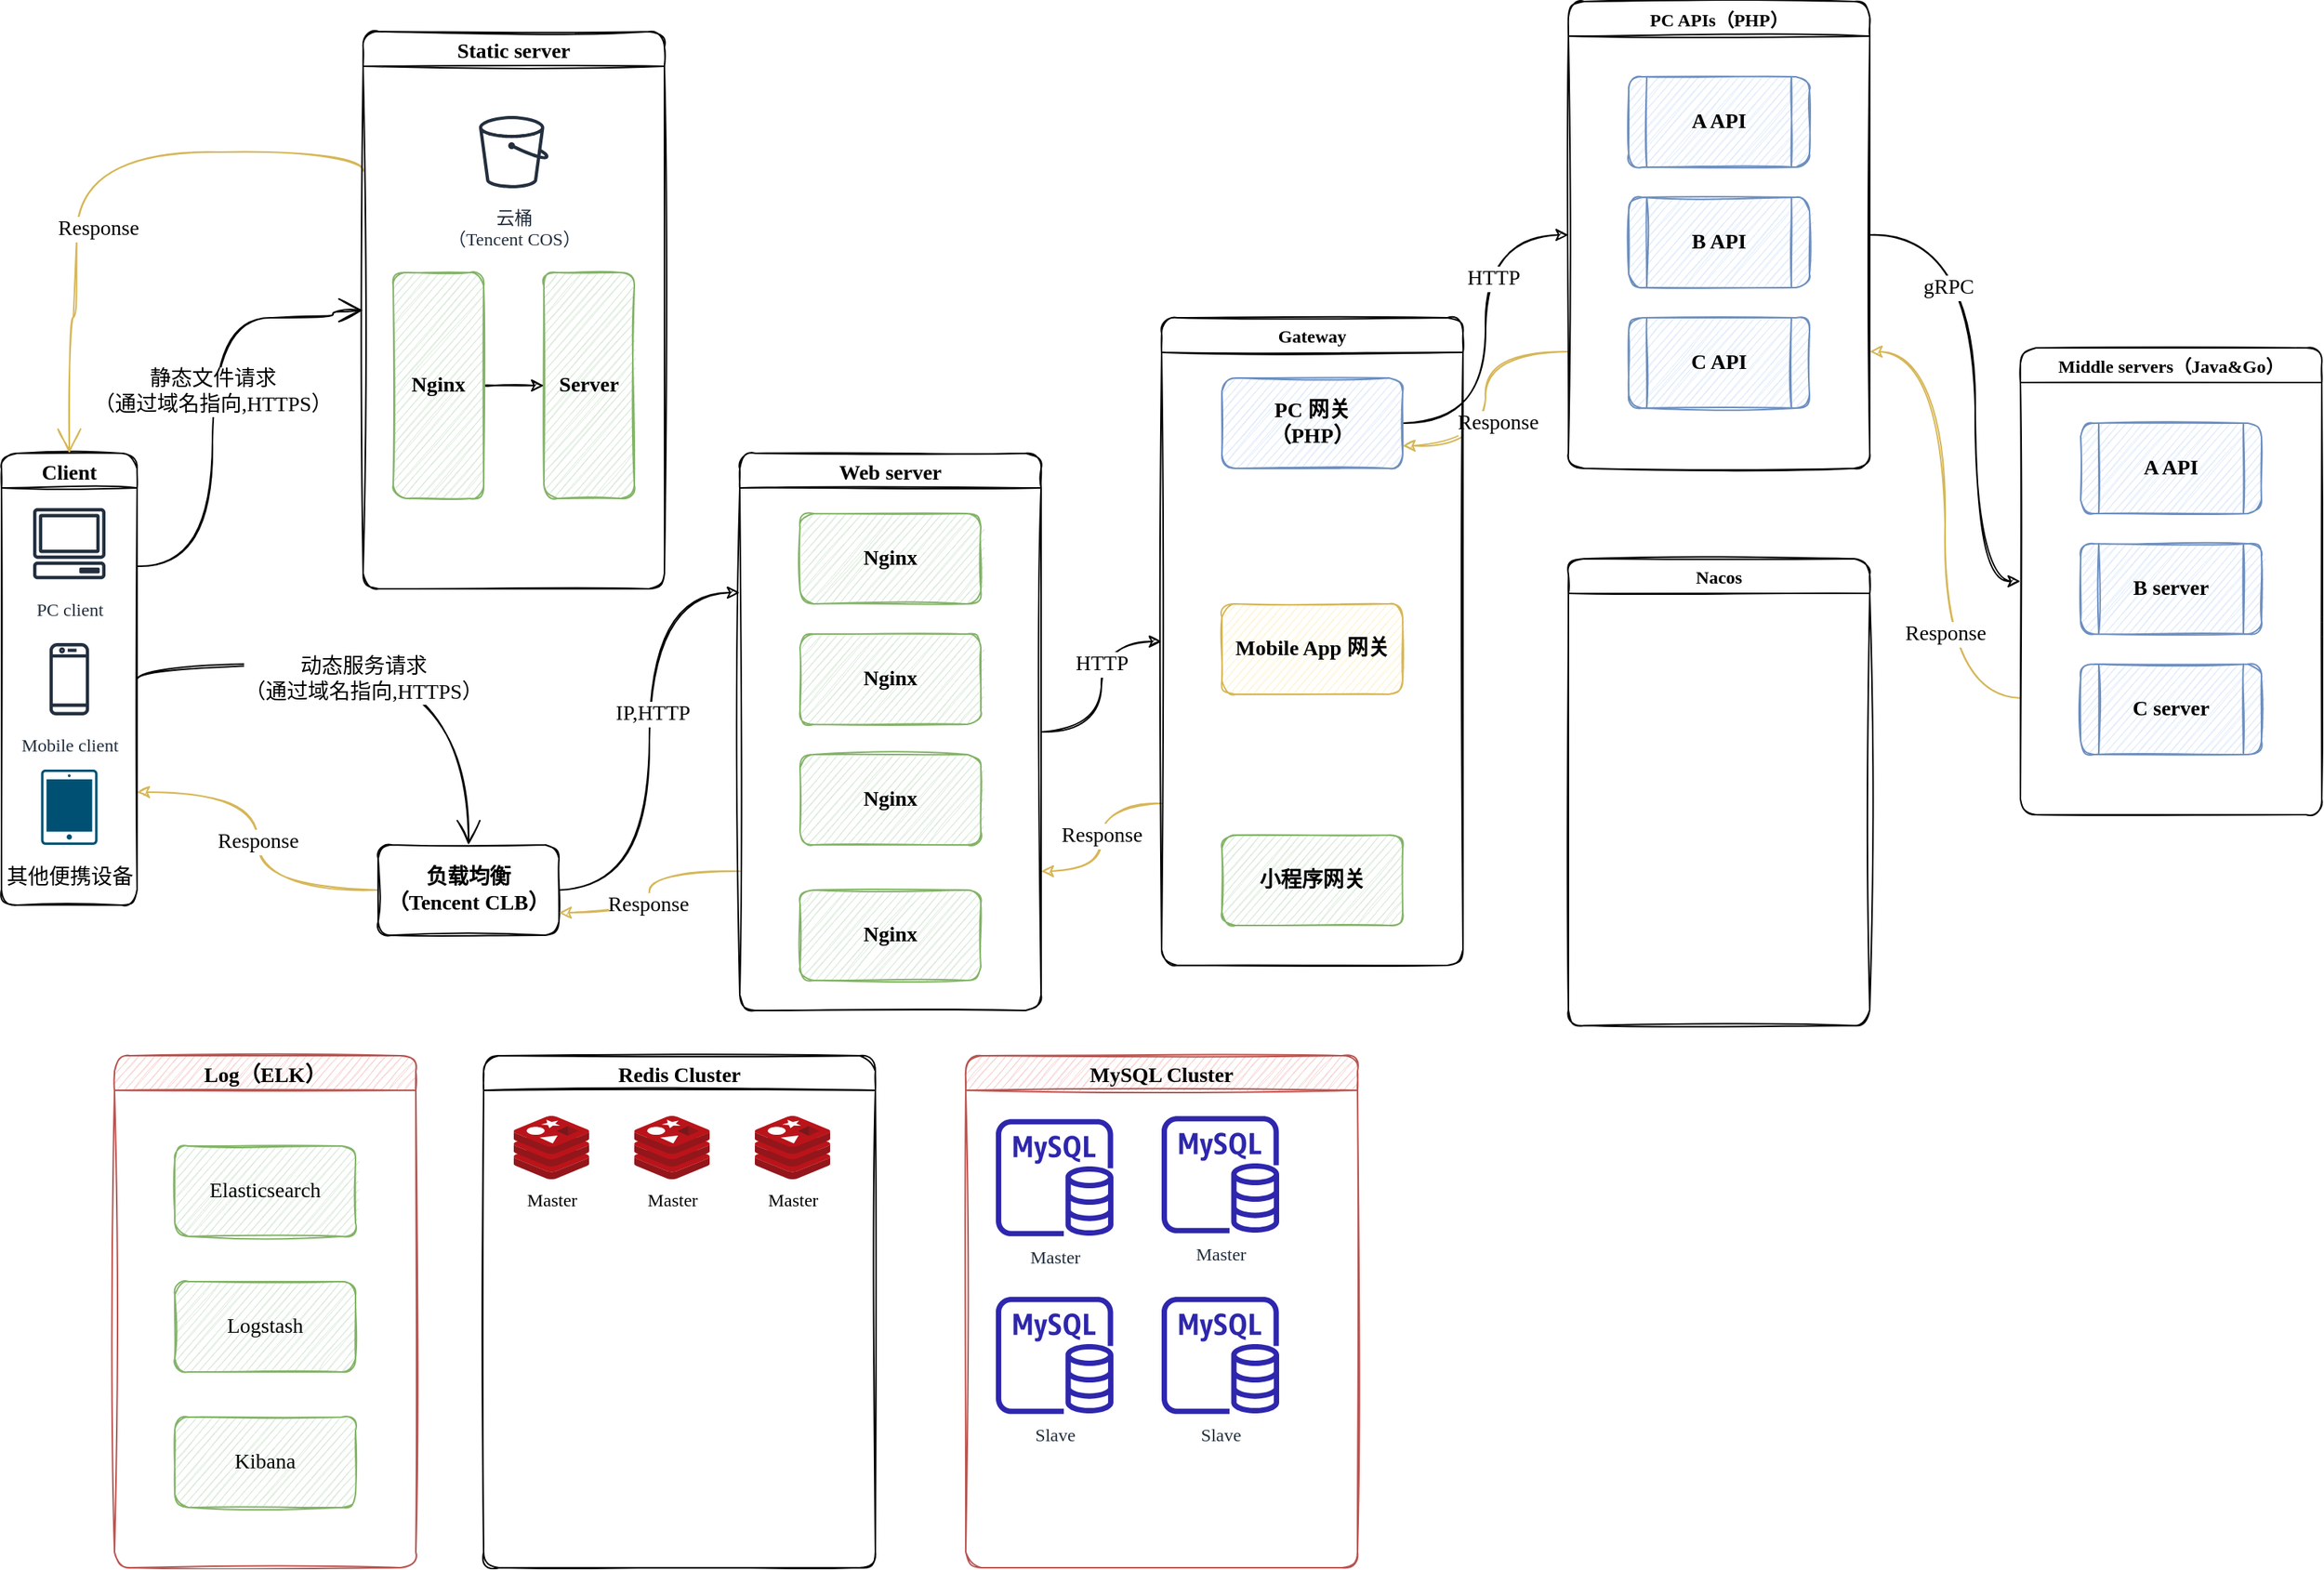 <mxfile version="20.2.2" type="github">
  <diagram id="V48ThPlOWSSbvWHUWCuM" name="Page-1">
    <mxGraphModel dx="1455" dy="906" grid="1" gridSize="10" guides="1" tooltips="1" connect="1" arrows="1" fold="1" page="1" pageScale="1" pageWidth="1654" pageHeight="1169" background="none" math="0" shadow="0">
      <root>
        <mxCell id="0" />
        <mxCell id="1" parent="0" />
        <mxCell id="Fm2oHoVELTGUY9FenmD1-29" style="edgeStyle=orthogonalEdgeStyle;curved=1;rounded=1;sketch=1;hachureGap=4;orthogonalLoop=1;jettySize=auto;html=1;exitX=1;exitY=0.25;exitDx=0;exitDy=0;fontFamily=Comic Sans MS;fontSize=14;endArrow=open;startSize=14;endSize=14;sourcePerimeterSpacing=8;targetPerimeterSpacing=8;entryX=0;entryY=0.5;entryDx=0;entryDy=0;" parent="1" source="Fm2oHoVELTGUY9FenmD1-26" target="sj_wa-iwkpLgligqgPmU-24" edge="1">
          <mxGeometry relative="1" as="geometry">
            <Array as="points">
              <mxPoint x="180" y="395" />
              <mxPoint x="180" y="230" />
              <mxPoint x="260" y="230" />
              <mxPoint x="260" y="225" />
            </Array>
          </mxGeometry>
        </mxCell>
        <mxCell id="Fm2oHoVELTGUY9FenmD1-30" value="&lt;div&gt;静态文件请求&lt;/div&gt;&lt;div&gt;（通过域名指向,HTTPS）&lt;/div&gt;" style="edgeLabel;html=1;align=center;verticalAlign=middle;resizable=0;points=[];fontSize=14;fontFamily=Comic Sans MS;" parent="Fm2oHoVELTGUY9FenmD1-29" vertex="1" connectable="0">
          <mxGeometry x="0.084" y="1" relative="1" as="geometry">
            <mxPoint x="1" y="7" as="offset" />
          </mxGeometry>
        </mxCell>
        <mxCell id="Fm2oHoVELTGUY9FenmD1-32" value="" style="edgeStyle=orthogonalEdgeStyle;curved=1;rounded=1;sketch=1;hachureGap=4;orthogonalLoop=1;jettySize=auto;html=1;fontFamily=Comic Sans MS;fontSize=14;endArrow=open;startSize=14;endSize=14;sourcePerimeterSpacing=8;targetPerimeterSpacing=8;entryX=0.5;entryY=0;entryDx=0;entryDy=0;exitX=1;exitY=0.5;exitDx=0;exitDy=0;" parent="1" source="Fm2oHoVELTGUY9FenmD1-26" target="Fm2oHoVELTGUY9FenmD1-31" edge="1">
          <mxGeometry relative="1" as="geometry">
            <Array as="points">
              <mxPoint x="130" y="460" />
              <mxPoint x="350" y="460" />
            </Array>
          </mxGeometry>
        </mxCell>
        <mxCell id="Fm2oHoVELTGUY9FenmD1-33" value="&lt;div&gt;动态服务请求&lt;/div&gt;&lt;div&gt;（通过域名指向,HTTPS）&lt;/div&gt;" style="edgeLabel;html=1;align=center;verticalAlign=middle;resizable=0;points=[];fontSize=14;fontFamily=Comic Sans MS;" parent="Fm2oHoVELTGUY9FenmD1-32" vertex="1" connectable="0">
          <mxGeometry x="-0.263" y="-3" relative="1" as="geometry">
            <mxPoint x="31" y="7" as="offset" />
          </mxGeometry>
        </mxCell>
        <mxCell id="Fm2oHoVELTGUY9FenmD1-26" value="Client" style="swimlane;rounded=1;shadow=0;glass=0;sketch=1;hachureGap=4;fontFamily=Comic Sans MS;fontSize=14;" parent="1" vertex="1">
          <mxGeometry x="40" y="320" width="90" height="300" as="geometry" />
        </mxCell>
        <mxCell id="Fm2oHoVELTGUY9FenmD1-23" value="&lt;div&gt;PC client&lt;/div&gt;" style="sketch=0;outlineConnect=0;fontColor=#232F3E;gradientColor=none;strokeColor=#232F3E;fillColor=#ffffff;dashed=0;verticalLabelPosition=bottom;verticalAlign=top;align=center;html=1;fontSize=12;fontStyle=0;aspect=fixed;shape=mxgraph.aws4.resourceIcon;resIcon=mxgraph.aws4.client;rounded=1;shadow=0;glass=0;hachureGap=4;fontFamily=Comic Sans MS;" parent="Fm2oHoVELTGUY9FenmD1-26" vertex="1">
          <mxGeometry x="15" y="30" width="60" height="60" as="geometry" />
        </mxCell>
        <mxCell id="Fm2oHoVELTGUY9FenmD1-24" value="Mobile client" style="sketch=0;outlineConnect=0;fontColor=#232F3E;gradientColor=none;strokeColor=#232F3E;fillColor=#ffffff;dashed=0;verticalLabelPosition=bottom;verticalAlign=top;align=center;html=1;fontSize=12;fontStyle=0;aspect=fixed;shape=mxgraph.aws4.resourceIcon;resIcon=mxgraph.aws4.mobile_client;rounded=1;shadow=0;glass=0;hachureGap=4;fontFamily=Comic Sans MS;" parent="Fm2oHoVELTGUY9FenmD1-26" vertex="1">
          <mxGeometry x="15" y="120" width="60" height="60" as="geometry" />
        </mxCell>
        <mxCell id="Fm2oHoVELTGUY9FenmD1-25" value="&lt;font style=&quot;font-size: 14px;&quot;&gt;其他&lt;/font&gt;&lt;font style=&quot;font-size: 14px;&quot;&gt;便携设备&lt;br&gt;&lt;/font&gt;" style="sketch=0;points=[[0.015,0.015,0],[0.985,0.015,0],[0.985,0.985,0],[0.015,0.985,0],[0.25,0,0],[0.5,0,0],[0.75,0,0],[1,0.25,0],[1,0.5,0],[1,0.75,0],[0.75,1,0],[0.5,1,0],[0.25,1,0],[0,0.75,0],[0,0.5,0],[0,0.25,0]];verticalLabelPosition=bottom;html=1;verticalAlign=top;aspect=fixed;align=center;pointerEvents=1;shape=mxgraph.cisco19.handheld;fillColor=#005073;strokeColor=none;rounded=1;shadow=0;glass=0;hachureGap=4;fontFamily=Comic Sans MS;fontSize=20;" parent="Fm2oHoVELTGUY9FenmD1-26" vertex="1">
          <mxGeometry x="26.25" y="210" width="37.5" height="50" as="geometry" />
        </mxCell>
        <mxCell id="MozJe28bIYpgg7qtjDLB-13" style="edgeStyle=orthogonalEdgeStyle;curved=1;rounded=1;sketch=1;hachureGap=4;orthogonalLoop=1;jettySize=auto;html=1;fontFamily=Comic Sans MS;fontSize=14;endArrow=open;startSize=14;endSize=14;sourcePerimeterSpacing=8;targetPerimeterSpacing=8;fillColor=#fff2cc;strokeColor=#d6b656;entryX=0.5;entryY=0;entryDx=0;entryDy=0;exitX=0;exitY=0.25;exitDx=0;exitDy=0;" parent="1" source="sj_wa-iwkpLgligqgPmU-24" edge="1" target="Fm2oHoVELTGUY9FenmD1-26">
          <mxGeometry relative="1" as="geometry">
            <mxPoint x="300" y="90" as="sourcePoint" />
            <mxPoint x="150" y="160" as="targetPoint" />
            <Array as="points">
              <mxPoint x="280" y="120" />
              <mxPoint x="90" y="120" />
              <mxPoint x="90" y="230" />
              <mxPoint x="85" y="230" />
            </Array>
          </mxGeometry>
        </mxCell>
        <mxCell id="MozJe28bIYpgg7qtjDLB-15" value="Response" style="edgeLabel;html=1;align=center;verticalAlign=middle;resizable=0;points=[];fontSize=14;fontFamily=Comic Sans MS;" parent="MozJe28bIYpgg7qtjDLB-13" vertex="1" connectable="0">
          <mxGeometry x="0.151" y="-12" relative="1" as="geometry">
            <mxPoint x="26" y="19" as="offset" />
          </mxGeometry>
        </mxCell>
        <mxCell id="sj_wa-iwkpLgligqgPmU-9" style="edgeStyle=orthogonalEdgeStyle;curved=1;sketch=1;orthogonalLoop=1;jettySize=auto;html=1;exitX=1;exitY=0.5;exitDx=0;exitDy=0;entryX=0;entryY=0.25;entryDx=0;entryDy=0;fontFamily=Comic Sans MS;" edge="1" parent="1" source="Fm2oHoVELTGUY9FenmD1-31" target="sj_wa-iwkpLgligqgPmU-12">
          <mxGeometry relative="1" as="geometry" />
        </mxCell>
        <mxCell id="sj_wa-iwkpLgligqgPmU-11" value="IP,HTTP" style="edgeLabel;html=1;align=center;verticalAlign=middle;resizable=0;points=[];fontSize=14;fontFamily=Comic Sans MS;" vertex="1" connectable="0" parent="sj_wa-iwkpLgligqgPmU-9">
          <mxGeometry x="0.116" y="-2" relative="1" as="geometry">
            <mxPoint as="offset" />
          </mxGeometry>
        </mxCell>
        <mxCell id="sj_wa-iwkpLgligqgPmU-39" value="Response" style="edgeStyle=orthogonalEdgeStyle;curved=1;sketch=1;orthogonalLoop=1;jettySize=auto;html=1;exitX=0;exitY=0.5;exitDx=0;exitDy=0;entryX=1;entryY=0.75;entryDx=0;entryDy=0;fontFamily=Comic Sans MS;fontSize=14;fillColor=#fff2cc;strokeColor=#d6b656;" edge="1" parent="1" source="Fm2oHoVELTGUY9FenmD1-31" target="Fm2oHoVELTGUY9FenmD1-26">
          <mxGeometry relative="1" as="geometry" />
        </mxCell>
        <mxCell id="Fm2oHoVELTGUY9FenmD1-31" value="&lt;div&gt;负载均衡&lt;/div&gt;&lt;div&gt;（Tencent CLB）&lt;/div&gt;" style="whiteSpace=wrap;html=1;fontSize=14;fontFamily=Comic Sans MS;fontStyle=1;startSize=23;rounded=1;shadow=0;glass=0;sketch=1;hachureGap=4;" parent="1" vertex="1">
          <mxGeometry x="290" y="580" width="120" height="60" as="geometry" />
        </mxCell>
        <mxCell id="sj_wa-iwkpLgligqgPmU-4" style="edgeStyle=orthogonalEdgeStyle;orthogonalLoop=1;jettySize=auto;html=1;entryX=0;entryY=0.5;entryDx=0;entryDy=0;fontFamily=Comic Sans MS;sketch=1;curved=1;" edge="1" parent="1" source="Fm2oHoVELTGUY9FenmD1-39" target="sj_wa-iwkpLgligqgPmU-1">
          <mxGeometry relative="1" as="geometry" />
        </mxCell>
        <mxCell id="sj_wa-iwkpLgligqgPmU-33" value="HTTP" style="edgeLabel;html=1;align=center;verticalAlign=middle;resizable=0;points=[];fontSize=14;fontFamily=Comic Sans MS;" vertex="1" connectable="0" parent="sj_wa-iwkpLgligqgPmU-4">
          <mxGeometry x="0.287" y="-5" relative="1" as="geometry">
            <mxPoint as="offset" />
          </mxGeometry>
        </mxCell>
        <mxCell id="sj_wa-iwkpLgligqgPmU-29" style="edgeStyle=orthogonalEdgeStyle;curved=1;sketch=1;orthogonalLoop=1;jettySize=auto;html=1;exitX=1;exitY=0.5;exitDx=0;exitDy=0;entryX=0;entryY=0.5;entryDx=0;entryDy=0;fontFamily=Comic Sans MS;fontSize=14;" edge="1" parent="1" source="sj_wa-iwkpLgligqgPmU-1" target="sj_wa-iwkpLgligqgPmU-20">
          <mxGeometry relative="1" as="geometry">
            <Array as="points">
              <mxPoint x="1350" y="175" />
              <mxPoint x="1350" y="405" />
            </Array>
          </mxGeometry>
        </mxCell>
        <mxCell id="sj_wa-iwkpLgligqgPmU-32" value="gRPC" style="edgeLabel;html=1;align=center;verticalAlign=middle;resizable=0;points=[];fontSize=14;fontFamily=Comic Sans MS;" vertex="1" connectable="0" parent="sj_wa-iwkpLgligqgPmU-29">
          <mxGeometry x="-0.368" y="-18" relative="1" as="geometry">
            <mxPoint as="offset" />
          </mxGeometry>
        </mxCell>
        <mxCell id="sj_wa-iwkpLgligqgPmU-35" style="edgeStyle=orthogonalEdgeStyle;curved=1;sketch=1;orthogonalLoop=1;jettySize=auto;html=1;exitX=0;exitY=0.75;exitDx=0;exitDy=0;entryX=1;entryY=0.75;entryDx=0;entryDy=0;fontFamily=Comic Sans MS;fontSize=14;fillColor=#fff2cc;strokeColor=#d6b656;" edge="1" parent="1" source="sj_wa-iwkpLgligqgPmU-1" target="Fm2oHoVELTGUY9FenmD1-39">
          <mxGeometry relative="1" as="geometry" />
        </mxCell>
        <mxCell id="sj_wa-iwkpLgligqgPmU-36" value="Response" style="edgeLabel;html=1;align=center;verticalAlign=middle;resizable=0;points=[];fontSize=14;fontFamily=Comic Sans MS;" vertex="1" connectable="0" parent="sj_wa-iwkpLgligqgPmU-35">
          <mxGeometry x="-0.206" y="8" relative="1" as="geometry">
            <mxPoint y="34" as="offset" />
          </mxGeometry>
        </mxCell>
        <mxCell id="sj_wa-iwkpLgligqgPmU-1" value="PC APIs（PHP）" style="swimlane;swimlaneFillColor=none;sketch=1;fontFamily=Comic Sans MS;rounded=1;" vertex="1" parent="1">
          <mxGeometry x="1080" y="20" width="200" height="310" as="geometry" />
        </mxCell>
        <mxCell id="Fm2oHoVELTGUY9FenmD1-45" value="A API" style="shape=process;whiteSpace=wrap;html=1;backgroundOutline=1;fontSize=14;fontFamily=Comic Sans MS;fillColor=#dae8fc;strokeColor=#6c8ebf;fontStyle=1;startSize=23;rounded=1;shadow=0;glass=0;sketch=1;hachureGap=4;" parent="sj_wa-iwkpLgligqgPmU-1" vertex="1">
          <mxGeometry x="40" y="50" width="120" height="60" as="geometry" />
        </mxCell>
        <mxCell id="MozJe28bIYpgg7qtjDLB-4" value="B API" style="shape=process;whiteSpace=wrap;html=1;backgroundOutline=1;fontSize=14;fontFamily=Comic Sans MS;fillColor=#dae8fc;strokeColor=#6c8ebf;fontStyle=1;startSize=23;rounded=1;shadow=0;glass=0;sketch=1;hachureGap=4;" parent="sj_wa-iwkpLgligqgPmU-1" vertex="1">
          <mxGeometry x="40" y="130" width="120" height="60" as="geometry" />
        </mxCell>
        <mxCell id="MozJe28bIYpgg7qtjDLB-7" value="C API" style="shape=process;whiteSpace=wrap;html=1;backgroundOutline=1;fontSize=14;fontFamily=Comic Sans MS;fillColor=#dae8fc;strokeColor=#6c8ebf;fontStyle=1;startSize=23;rounded=1;shadow=0;glass=0;sketch=1;hachureGap=4;" parent="sj_wa-iwkpLgligqgPmU-1" vertex="1">
          <mxGeometry x="40" y="210" width="120" height="60" as="geometry" />
        </mxCell>
        <mxCell id="sj_wa-iwkpLgligqgPmU-37" style="edgeStyle=orthogonalEdgeStyle;curved=1;sketch=1;orthogonalLoop=1;jettySize=auto;html=1;exitX=0;exitY=0.75;exitDx=0;exitDy=0;entryX=1;entryY=0.75;entryDx=0;entryDy=0;fontFamily=Comic Sans MS;fontSize=14;fillColor=#fff2cc;strokeColor=#d6b656;" edge="1" parent="1" source="sj_wa-iwkpLgligqgPmU-5" target="sj_wa-iwkpLgligqgPmU-12">
          <mxGeometry relative="1" as="geometry" />
        </mxCell>
        <mxCell id="sj_wa-iwkpLgligqgPmU-38" value="Response" style="edgeLabel;html=1;align=center;verticalAlign=middle;resizable=0;points=[];fontSize=14;fontFamily=Comic Sans MS;" vertex="1" connectable="0" parent="sj_wa-iwkpLgligqgPmU-37">
          <mxGeometry x="-0.163" y="6" relative="1" as="geometry">
            <mxPoint x="-6" y="9" as="offset" />
          </mxGeometry>
        </mxCell>
        <mxCell id="sj_wa-iwkpLgligqgPmU-5" value="Gateway" style="swimlane;rounded=1;sketch=1;fontFamily=Comic Sans MS;" vertex="1" parent="1">
          <mxGeometry x="810" y="230" width="200" height="430" as="geometry" />
        </mxCell>
        <mxCell id="Fm2oHoVELTGUY9FenmD1-39" value="&lt;div&gt;PC 网关&lt;/div&gt;&lt;div&gt;（PHP）&lt;br&gt;&lt;/div&gt;" style="whiteSpace=wrap;html=1;fontSize=14;fontFamily=Comic Sans MS;fontStyle=1;startSize=23;rounded=1;shadow=0;glass=0;sketch=1;hachureGap=4;fillColor=#dae8fc;strokeColor=#6c8ebf;" parent="sj_wa-iwkpLgligqgPmU-5" vertex="1">
          <mxGeometry x="40" y="40" width="120" height="60" as="geometry" />
        </mxCell>
        <mxCell id="Fm2oHoVELTGUY9FenmD1-41" value="Mobile App 网关" style="whiteSpace=wrap;html=1;fontSize=14;fontFamily=Comic Sans MS;fontStyle=1;startSize=23;rounded=1;shadow=0;glass=0;sketch=1;hachureGap=4;fillColor=#fff2cc;strokeColor=#d6b656;" parent="sj_wa-iwkpLgligqgPmU-5" vertex="1">
          <mxGeometry x="40" y="190" width="120" height="60" as="geometry" />
        </mxCell>
        <mxCell id="Fm2oHoVELTGUY9FenmD1-43" value="小程序网关" style="whiteSpace=wrap;html=1;fontSize=14;fontFamily=Comic Sans MS;fontStyle=1;startSize=23;rounded=1;shadow=0;glass=0;sketch=1;hachureGap=4;fillColor=#d5e8d4;strokeColor=#82b366;" parent="sj_wa-iwkpLgligqgPmU-5" vertex="1">
          <mxGeometry x="40" y="343.5" width="120" height="60" as="geometry" />
        </mxCell>
        <mxCell id="sj_wa-iwkpLgligqgPmU-17" style="edgeStyle=orthogonalEdgeStyle;curved=1;sketch=1;orthogonalLoop=1;jettySize=auto;html=1;exitX=0;exitY=0.75;exitDx=0;exitDy=0;entryX=1;entryY=0.75;entryDx=0;entryDy=0;fontFamily=Comic Sans MS;fontSize=14;fillColor=#fff2cc;strokeColor=#d6b656;" edge="1" parent="1" source="sj_wa-iwkpLgligqgPmU-12" target="Fm2oHoVELTGUY9FenmD1-31">
          <mxGeometry relative="1" as="geometry" />
        </mxCell>
        <mxCell id="sj_wa-iwkpLgligqgPmU-18" value="Response" style="edgeLabel;html=1;align=center;verticalAlign=middle;resizable=0;points=[];fontSize=14;fontFamily=Comic Sans MS;" vertex="1" connectable="0" parent="sj_wa-iwkpLgligqgPmU-17">
          <mxGeometry x="0.113" y="-1" relative="1" as="geometry">
            <mxPoint as="offset" />
          </mxGeometry>
        </mxCell>
        <mxCell id="sj_wa-iwkpLgligqgPmU-19" value="" style="edgeStyle=orthogonalEdgeStyle;curved=1;sketch=1;orthogonalLoop=1;jettySize=auto;html=1;fontFamily=Comic Sans MS;fontSize=14;entryX=0;entryY=0.5;entryDx=0;entryDy=0;" edge="1" parent="1" source="sj_wa-iwkpLgligqgPmU-12" target="sj_wa-iwkpLgligqgPmU-5">
          <mxGeometry relative="1" as="geometry">
            <mxPoint x="740" y="270" as="targetPoint" />
          </mxGeometry>
        </mxCell>
        <mxCell id="sj_wa-iwkpLgligqgPmU-34" value="HTTP" style="edgeLabel;html=1;align=center;verticalAlign=middle;resizable=0;points=[];fontSize=14;fontFamily=Comic Sans MS;" vertex="1" connectable="0" parent="sj_wa-iwkpLgligqgPmU-19">
          <mxGeometry x="0.16" y="-5" relative="1" as="geometry">
            <mxPoint x="-5" y="-4" as="offset" />
          </mxGeometry>
        </mxCell>
        <mxCell id="sj_wa-iwkpLgligqgPmU-12" value="Web server" style="swimlane;rounded=1;sketch=1;fontFamily=Comic Sans MS;fontSize=14;" vertex="1" parent="1">
          <mxGeometry x="530" y="320" width="200" height="370" as="geometry" />
        </mxCell>
        <mxCell id="sj_wa-iwkpLgligqgPmU-13" value="Nginx" style="whiteSpace=wrap;html=1;fontSize=14;fontFamily=Comic Sans MS;fontStyle=1;startSize=23;rounded=1;shadow=0;glass=0;sketch=1;hachureGap=4;fillColor=#d5e8d4;strokeColor=#82b366;" vertex="1" parent="sj_wa-iwkpLgligqgPmU-12">
          <mxGeometry x="40" y="40" width="120" height="60" as="geometry" />
        </mxCell>
        <mxCell id="sj_wa-iwkpLgligqgPmU-14" value="Nginx" style="whiteSpace=wrap;html=1;fontSize=14;fontFamily=Comic Sans MS;fontStyle=1;startSize=23;rounded=1;shadow=0;glass=0;sketch=1;hachureGap=4;fillColor=#d5e8d4;strokeColor=#82b366;" vertex="1" parent="sj_wa-iwkpLgligqgPmU-12">
          <mxGeometry x="40" y="120" width="120" height="60" as="geometry" />
        </mxCell>
        <mxCell id="sj_wa-iwkpLgligqgPmU-15" value="Nginx" style="whiteSpace=wrap;html=1;fontSize=14;fontFamily=Comic Sans MS;fontStyle=1;startSize=23;rounded=1;shadow=0;glass=0;sketch=1;hachureGap=4;fillColor=#d5e8d4;strokeColor=#82b366;" vertex="1" parent="sj_wa-iwkpLgligqgPmU-12">
          <mxGeometry x="40" y="200" width="120" height="60" as="geometry" />
        </mxCell>
        <mxCell id="sj_wa-iwkpLgligqgPmU-16" value="Nginx" style="whiteSpace=wrap;html=1;fontSize=14;fontFamily=Comic Sans MS;fontStyle=1;startSize=23;rounded=1;shadow=0;glass=0;sketch=1;hachureGap=4;fillColor=#d5e8d4;strokeColor=#82b366;" vertex="1" parent="sj_wa-iwkpLgligqgPmU-12">
          <mxGeometry x="40" y="290" width="120" height="60" as="geometry" />
        </mxCell>
        <mxCell id="sj_wa-iwkpLgligqgPmU-30" style="edgeStyle=orthogonalEdgeStyle;curved=1;sketch=1;orthogonalLoop=1;jettySize=auto;html=1;exitX=0;exitY=0.75;exitDx=0;exitDy=0;entryX=1;entryY=0.75;entryDx=0;entryDy=0;fontFamily=Comic Sans MS;fontSize=14;fillColor=#fff2cc;strokeColor=#d6b656;" edge="1" parent="1" source="sj_wa-iwkpLgligqgPmU-20" target="sj_wa-iwkpLgligqgPmU-1">
          <mxGeometry relative="1" as="geometry" />
        </mxCell>
        <mxCell id="sj_wa-iwkpLgligqgPmU-31" value="Response" style="edgeLabel;html=1;align=center;verticalAlign=middle;resizable=0;points=[];fontSize=14;fontFamily=Comic Sans MS;" vertex="1" connectable="0" parent="sj_wa-iwkpLgligqgPmU-30">
          <mxGeometry x="0.387" y="8" relative="1" as="geometry">
            <mxPoint x="8" y="136" as="offset" />
          </mxGeometry>
        </mxCell>
        <mxCell id="sj_wa-iwkpLgligqgPmU-20" value="Middle servers（Java&amp;Go）" style="swimlane;swimlaneFillColor=none;sketch=1;fontFamily=Comic Sans MS;rounded=1;" vertex="1" parent="1">
          <mxGeometry x="1380" y="250" width="200" height="310" as="geometry" />
        </mxCell>
        <mxCell id="sj_wa-iwkpLgligqgPmU-21" value="A API" style="shape=process;whiteSpace=wrap;html=1;backgroundOutline=1;fontSize=14;fontFamily=Comic Sans MS;fillColor=#dae8fc;strokeColor=#6c8ebf;fontStyle=1;startSize=23;rounded=1;shadow=0;glass=0;sketch=1;hachureGap=4;" vertex="1" parent="sj_wa-iwkpLgligqgPmU-20">
          <mxGeometry x="40" y="50" width="120" height="60" as="geometry" />
        </mxCell>
        <mxCell id="sj_wa-iwkpLgligqgPmU-22" value="B server" style="shape=process;whiteSpace=wrap;html=1;backgroundOutline=1;fontSize=14;fontFamily=Comic Sans MS;fillColor=#dae8fc;strokeColor=#6c8ebf;fontStyle=1;startSize=23;rounded=1;shadow=0;glass=0;sketch=1;hachureGap=4;" vertex="1" parent="sj_wa-iwkpLgligqgPmU-20">
          <mxGeometry x="40" y="130" width="120" height="60" as="geometry" />
        </mxCell>
        <mxCell id="sj_wa-iwkpLgligqgPmU-23" value="C server" style="shape=process;whiteSpace=wrap;html=1;backgroundOutline=1;fontSize=14;fontFamily=Comic Sans MS;fillColor=#dae8fc;strokeColor=#6c8ebf;fontStyle=1;startSize=23;rounded=1;shadow=0;glass=0;sketch=1;hachureGap=4;" vertex="1" parent="sj_wa-iwkpLgligqgPmU-20">
          <mxGeometry x="40" y="210" width="120" height="60" as="geometry" />
        </mxCell>
        <mxCell id="sj_wa-iwkpLgligqgPmU-24" value="Static server" style="swimlane;rounded=1;sketch=1;fontFamily=Comic Sans MS;fontSize=14;" vertex="1" parent="1">
          <mxGeometry x="280" y="40" width="200" height="370" as="geometry" />
        </mxCell>
        <mxCell id="sj_wa-iwkpLgligqgPmU-27" value="Server" style="whiteSpace=wrap;html=1;fontSize=14;fontFamily=Comic Sans MS;fontStyle=1;startSize=23;rounded=1;shadow=0;glass=0;sketch=1;hachureGap=4;fillColor=#d5e8d4;strokeColor=#82b366;" vertex="1" parent="sj_wa-iwkpLgligqgPmU-24">
          <mxGeometry x="120" y="160" width="60" height="150" as="geometry" />
        </mxCell>
        <mxCell id="sj_wa-iwkpLgligqgPmU-40" value="" style="edgeStyle=orthogonalEdgeStyle;curved=1;sketch=1;orthogonalLoop=1;jettySize=auto;html=1;fontFamily=Comic Sans MS;fontSize=14;" edge="1" parent="sj_wa-iwkpLgligqgPmU-24" source="sj_wa-iwkpLgligqgPmU-28" target="sj_wa-iwkpLgligqgPmU-27">
          <mxGeometry relative="1" as="geometry" />
        </mxCell>
        <mxCell id="sj_wa-iwkpLgligqgPmU-28" value="Nginx" style="whiteSpace=wrap;html=1;fontSize=14;fontFamily=Comic Sans MS;fontStyle=1;startSize=23;rounded=1;shadow=0;glass=0;sketch=1;hachureGap=4;fillColor=#d5e8d4;strokeColor=#82b366;" vertex="1" parent="sj_wa-iwkpLgligqgPmU-24">
          <mxGeometry x="20" y="160" width="60" height="150" as="geometry" />
        </mxCell>
        <mxCell id="Fm2oHoVELTGUY9FenmD1-28" value="&lt;div&gt;云桶&lt;/div&gt;&lt;div&gt;（Tencent COS）&lt;/div&gt;" style="sketch=0;outlineConnect=0;fontColor=#232F3E;gradientColor=none;strokeColor=#232F3E;fillColor=#ffffff;dashed=0;verticalLabelPosition=bottom;verticalAlign=top;align=center;html=1;fontSize=12;fontStyle=0;aspect=fixed;shape=mxgraph.aws4.resourceIcon;resIcon=mxgraph.aws4.bucket;rounded=1;shadow=0;glass=0;hachureGap=4;fontFamily=Comic Sans MS;" parent="sj_wa-iwkpLgligqgPmU-24" vertex="1">
          <mxGeometry x="70" y="50" width="60" height="60" as="geometry" />
        </mxCell>
        <mxCell id="sj_wa-iwkpLgligqgPmU-41" value="Log（ELK）" style="swimlane;rounded=1;sketch=1;fontFamily=Comic Sans MS;fontSize=14;fillColor=#f8cecc;strokeColor=#b85450;" vertex="1" parent="1">
          <mxGeometry x="115" y="720" width="200" height="340" as="geometry" />
        </mxCell>
        <mxCell id="sj_wa-iwkpLgligqgPmU-44" value="Kibana" style="whiteSpace=wrap;html=1;rounded=1;sketch=1;fontFamily=Comic Sans MS;fontSize=14;fillColor=#d5e8d4;strokeColor=#82b366;" vertex="1" parent="sj_wa-iwkpLgligqgPmU-41">
          <mxGeometry x="40" y="240" width="120" height="60" as="geometry" />
        </mxCell>
        <mxCell id="sj_wa-iwkpLgligqgPmU-42" value="Elasticsearch" style="whiteSpace=wrap;html=1;rounded=1;sketch=1;fontFamily=Comic Sans MS;fontSize=14;fillColor=#d5e8d4;strokeColor=#82b366;" vertex="1" parent="sj_wa-iwkpLgligqgPmU-41">
          <mxGeometry x="40" y="60" width="120" height="60" as="geometry" />
        </mxCell>
        <mxCell id="sj_wa-iwkpLgligqgPmU-43" value="Logstash" style="whiteSpace=wrap;html=1;rounded=1;sketch=1;fontFamily=Comic Sans MS;fontSize=14;fillColor=#d5e8d4;strokeColor=#82b366;" vertex="1" parent="sj_wa-iwkpLgligqgPmU-41">
          <mxGeometry x="40" y="150" width="120" height="60" as="geometry" />
        </mxCell>
        <mxCell id="sj_wa-iwkpLgligqgPmU-45" value="Redis Cluster" style="swimlane;rounded=1;sketch=1;fontFamily=Comic Sans MS;fontSize=14;" vertex="1" parent="1">
          <mxGeometry x="360" y="720" width="260" height="340" as="geometry" />
        </mxCell>
        <mxCell id="sj_wa-iwkpLgligqgPmU-66" value="Master" style="sketch=0;aspect=fixed;html=1;points=[];align=center;image;fontSize=12;image=img/lib/mscae/Cache_Redis_Product.svg;rounded=1;fontFamily=Comic Sans MS;" vertex="1" parent="sj_wa-iwkpLgligqgPmU-45">
          <mxGeometry x="20" y="40" width="50" height="42" as="geometry" />
        </mxCell>
        <mxCell id="sj_wa-iwkpLgligqgPmU-68" value="Master" style="sketch=0;aspect=fixed;html=1;points=[];align=center;image;fontSize=12;image=img/lib/mscae/Cache_Redis_Product.svg;rounded=1;fontFamily=Comic Sans MS;" vertex="1" parent="sj_wa-iwkpLgligqgPmU-45">
          <mxGeometry x="100" y="40" width="50" height="42" as="geometry" />
        </mxCell>
        <mxCell id="sj_wa-iwkpLgligqgPmU-67" value="Master" style="sketch=0;aspect=fixed;html=1;points=[];align=center;image;fontSize=12;image=img/lib/mscae/Cache_Redis_Product.svg;rounded=1;fontFamily=Comic Sans MS;" vertex="1" parent="sj_wa-iwkpLgligqgPmU-45">
          <mxGeometry x="180" y="40" width="50" height="42" as="geometry" />
        </mxCell>
        <mxCell id="sj_wa-iwkpLgligqgPmU-55" value="MySQL Cluster" style="swimlane;rounded=1;sketch=1;fontFamily=Comic Sans MS;fontSize=14;fillColor=#f8cecc;strokeColor=#b85450;" vertex="1" parent="1">
          <mxGeometry x="680" y="720" width="260" height="340" as="geometry" />
        </mxCell>
        <mxCell id="sj_wa-iwkpLgligqgPmU-70" value="Master" style="sketch=0;outlineConnect=0;fontColor=#232F3E;gradientColor=none;fillColor=#2E27AD;strokeColor=none;dashed=0;verticalLabelPosition=bottom;verticalAlign=top;align=center;html=1;fontSize=12;fontStyle=0;aspect=fixed;pointerEvents=1;shape=mxgraph.aws4.rds_mysql_instance;rounded=1;fontFamily=Comic Sans MS;" vertex="1" parent="sj_wa-iwkpLgligqgPmU-55">
          <mxGeometry x="20" y="42" width="78" height="78" as="geometry" />
        </mxCell>
        <mxCell id="sj_wa-iwkpLgligqgPmU-71" value="Master" style="sketch=0;outlineConnect=0;fontColor=#232F3E;gradientColor=none;fillColor=#2E27AD;strokeColor=none;dashed=0;verticalLabelPosition=bottom;verticalAlign=top;align=center;html=1;fontSize=12;fontStyle=0;aspect=fixed;pointerEvents=1;shape=mxgraph.aws4.rds_mysql_instance;rounded=1;fontFamily=Comic Sans MS;" vertex="1" parent="sj_wa-iwkpLgligqgPmU-55">
          <mxGeometry x="130" y="40" width="78" height="78" as="geometry" />
        </mxCell>
        <mxCell id="sj_wa-iwkpLgligqgPmU-72" value="Slave" style="sketch=0;outlineConnect=0;fontColor=#232F3E;gradientColor=none;fillColor=#2E27AD;strokeColor=none;dashed=0;verticalLabelPosition=bottom;verticalAlign=top;align=center;html=1;fontSize=12;fontStyle=0;aspect=fixed;pointerEvents=1;shape=mxgraph.aws4.rds_mysql_instance;rounded=1;fontFamily=Comic Sans MS;" vertex="1" parent="sj_wa-iwkpLgligqgPmU-55">
          <mxGeometry x="20" y="160" width="78" height="78" as="geometry" />
        </mxCell>
        <mxCell id="sj_wa-iwkpLgligqgPmU-73" value="Slave" style="sketch=0;outlineConnect=0;fontColor=#232F3E;gradientColor=none;fillColor=#2E27AD;strokeColor=none;dashed=0;verticalLabelPosition=bottom;verticalAlign=top;align=center;html=1;fontSize=12;fontStyle=0;aspect=fixed;pointerEvents=1;shape=mxgraph.aws4.rds_mysql_instance;rounded=1;fontFamily=Comic Sans MS;" vertex="1" parent="sj_wa-iwkpLgligqgPmU-55">
          <mxGeometry x="130" y="160" width="78" height="78" as="geometry" />
        </mxCell>
        <mxCell id="sj_wa-iwkpLgligqgPmU-62" value="Nacos" style="swimlane;swimlaneFillColor=none;sketch=1;fontFamily=Comic Sans MS;rounded=1;" vertex="1" parent="1">
          <mxGeometry x="1080" y="390" width="200" height="310" as="geometry" />
        </mxCell>
      </root>
    </mxGraphModel>
  </diagram>
</mxfile>

